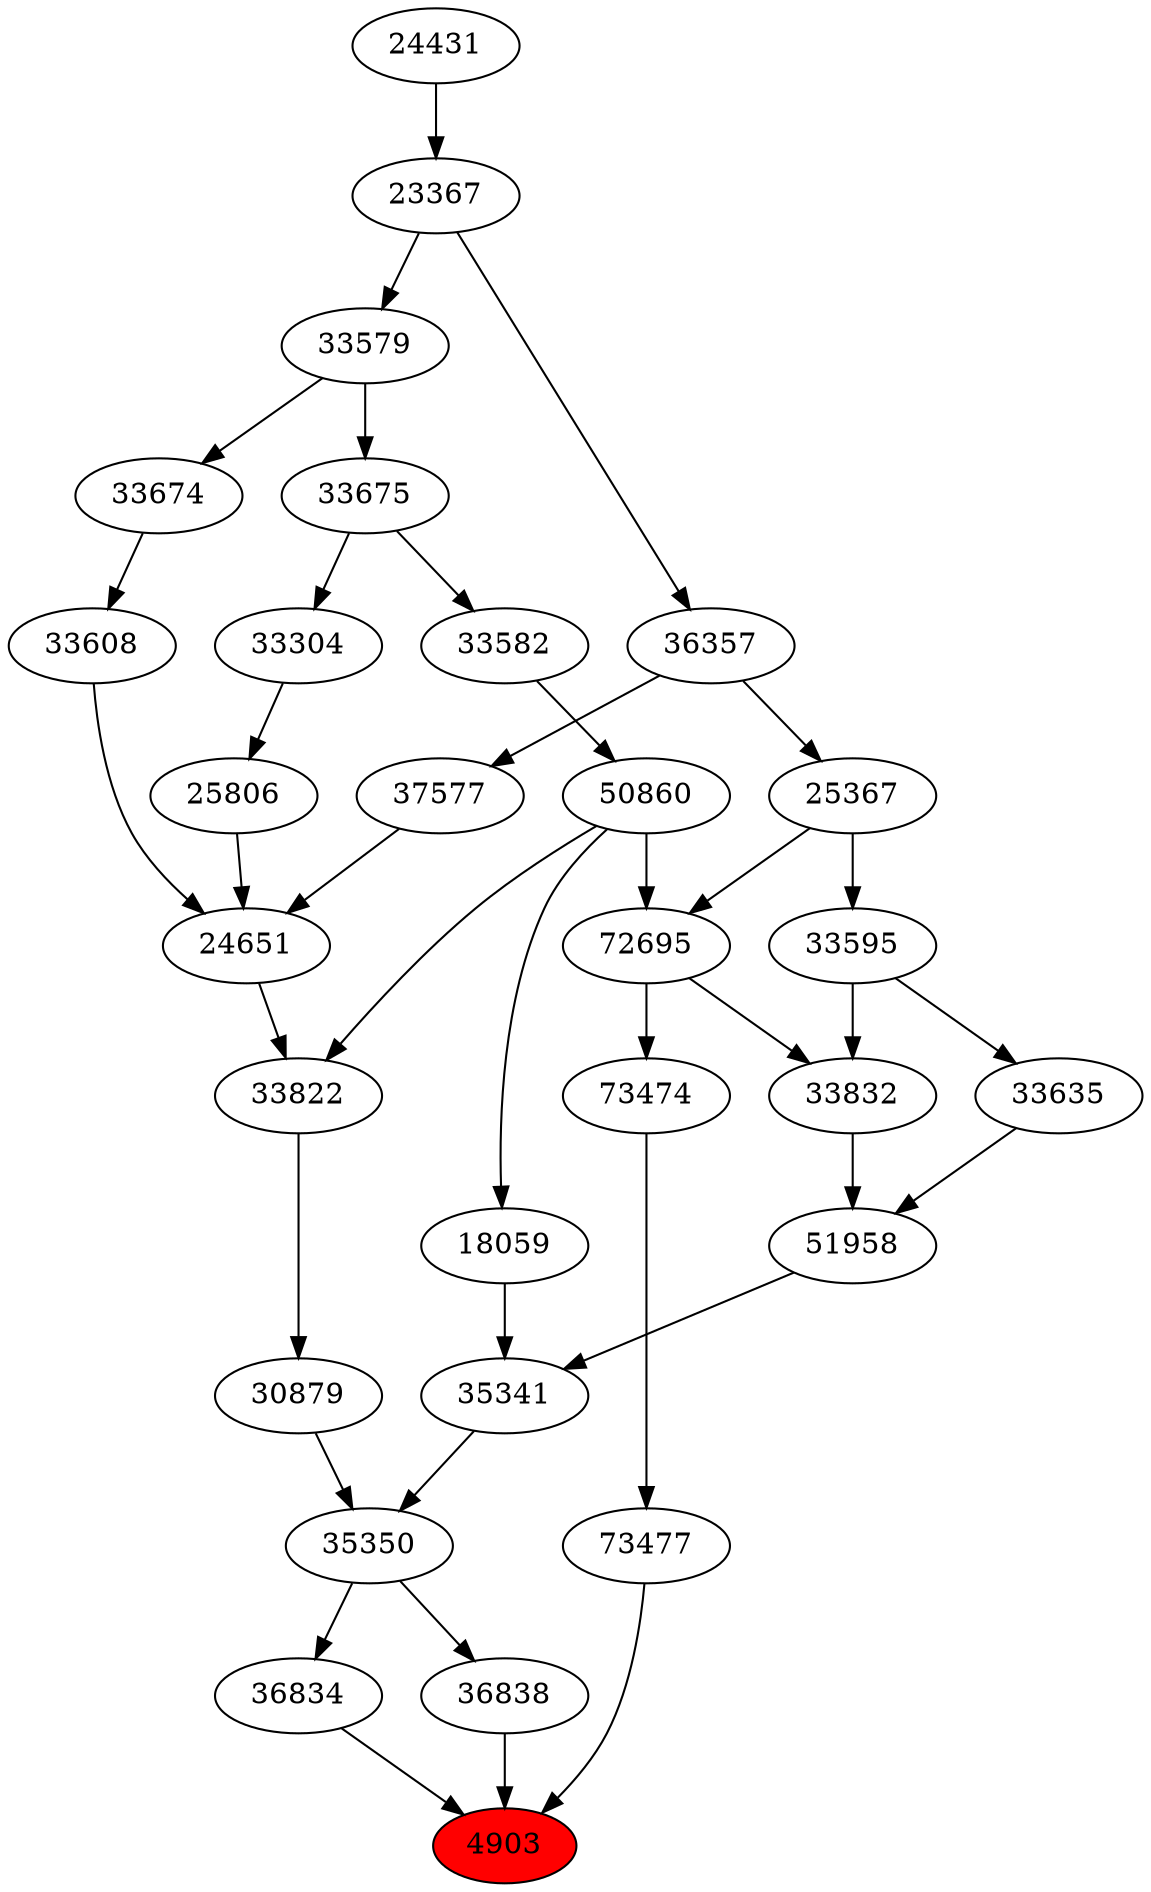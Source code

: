 strict digraph{ 
4903 [label="4903" fillcolor=red style=filled]
36838 -> 4903
73477 -> 4903
36834 -> 4903
36838 [label="36838"]
35350 -> 36838
73477 [label="73477"]
73474 -> 73477
36834 [label="36834"]
35350 -> 36834
35350 [label="35350"]
30879 -> 35350
35341 -> 35350
73474 [label="73474"]
72695 -> 73474
30879 [label="30879"]
33822 -> 30879
35341 [label="35341"]
51958 -> 35341
18059 -> 35341
72695 [label="72695"]
50860 -> 72695
25367 -> 72695
33822 [label="33822"]
24651 -> 33822
50860 -> 33822
51958 [label="51958"]
33832 -> 51958
33635 -> 51958
18059 [label="18059"]
50860 -> 18059
50860 [label="50860"]
33582 -> 50860
25367 [label="25367"]
36357 -> 25367
24651 [label="24651"]
25806 -> 24651
33608 -> 24651
37577 -> 24651
33832 [label="33832"]
72695 -> 33832
33595 -> 33832
33635 [label="33635"]
33595 -> 33635
33582 [label="33582"]
33675 -> 33582
36357 [label="36357"]
23367 -> 36357
25806 [label="25806"]
33304 -> 25806
33608 [label="33608"]
33674 -> 33608
37577 [label="37577"]
36357 -> 37577
33595 [label="33595"]
25367 -> 33595
33675 [label="33675"]
33579 -> 33675
23367 [label="23367"]
24431 -> 23367
33304 [label="33304"]
33675 -> 33304
33674 [label="33674"]
33579 -> 33674
33579 [label="33579"]
23367 -> 33579
24431 [label="24431"]
}